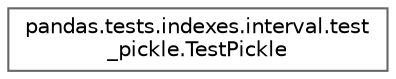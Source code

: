 digraph "Graphical Class Hierarchy"
{
 // LATEX_PDF_SIZE
  bgcolor="transparent";
  edge [fontname=Helvetica,fontsize=10,labelfontname=Helvetica,labelfontsize=10];
  node [fontname=Helvetica,fontsize=10,shape=box,height=0.2,width=0.4];
  rankdir="LR";
  Node0 [id="Node000000",label="pandas.tests.indexes.interval.test\l_pickle.TestPickle",height=0.2,width=0.4,color="grey40", fillcolor="white", style="filled",URL="$d4/de0/classpandas_1_1tests_1_1indexes_1_1interval_1_1test__pickle_1_1TestPickle.html",tooltip=" "];
}
